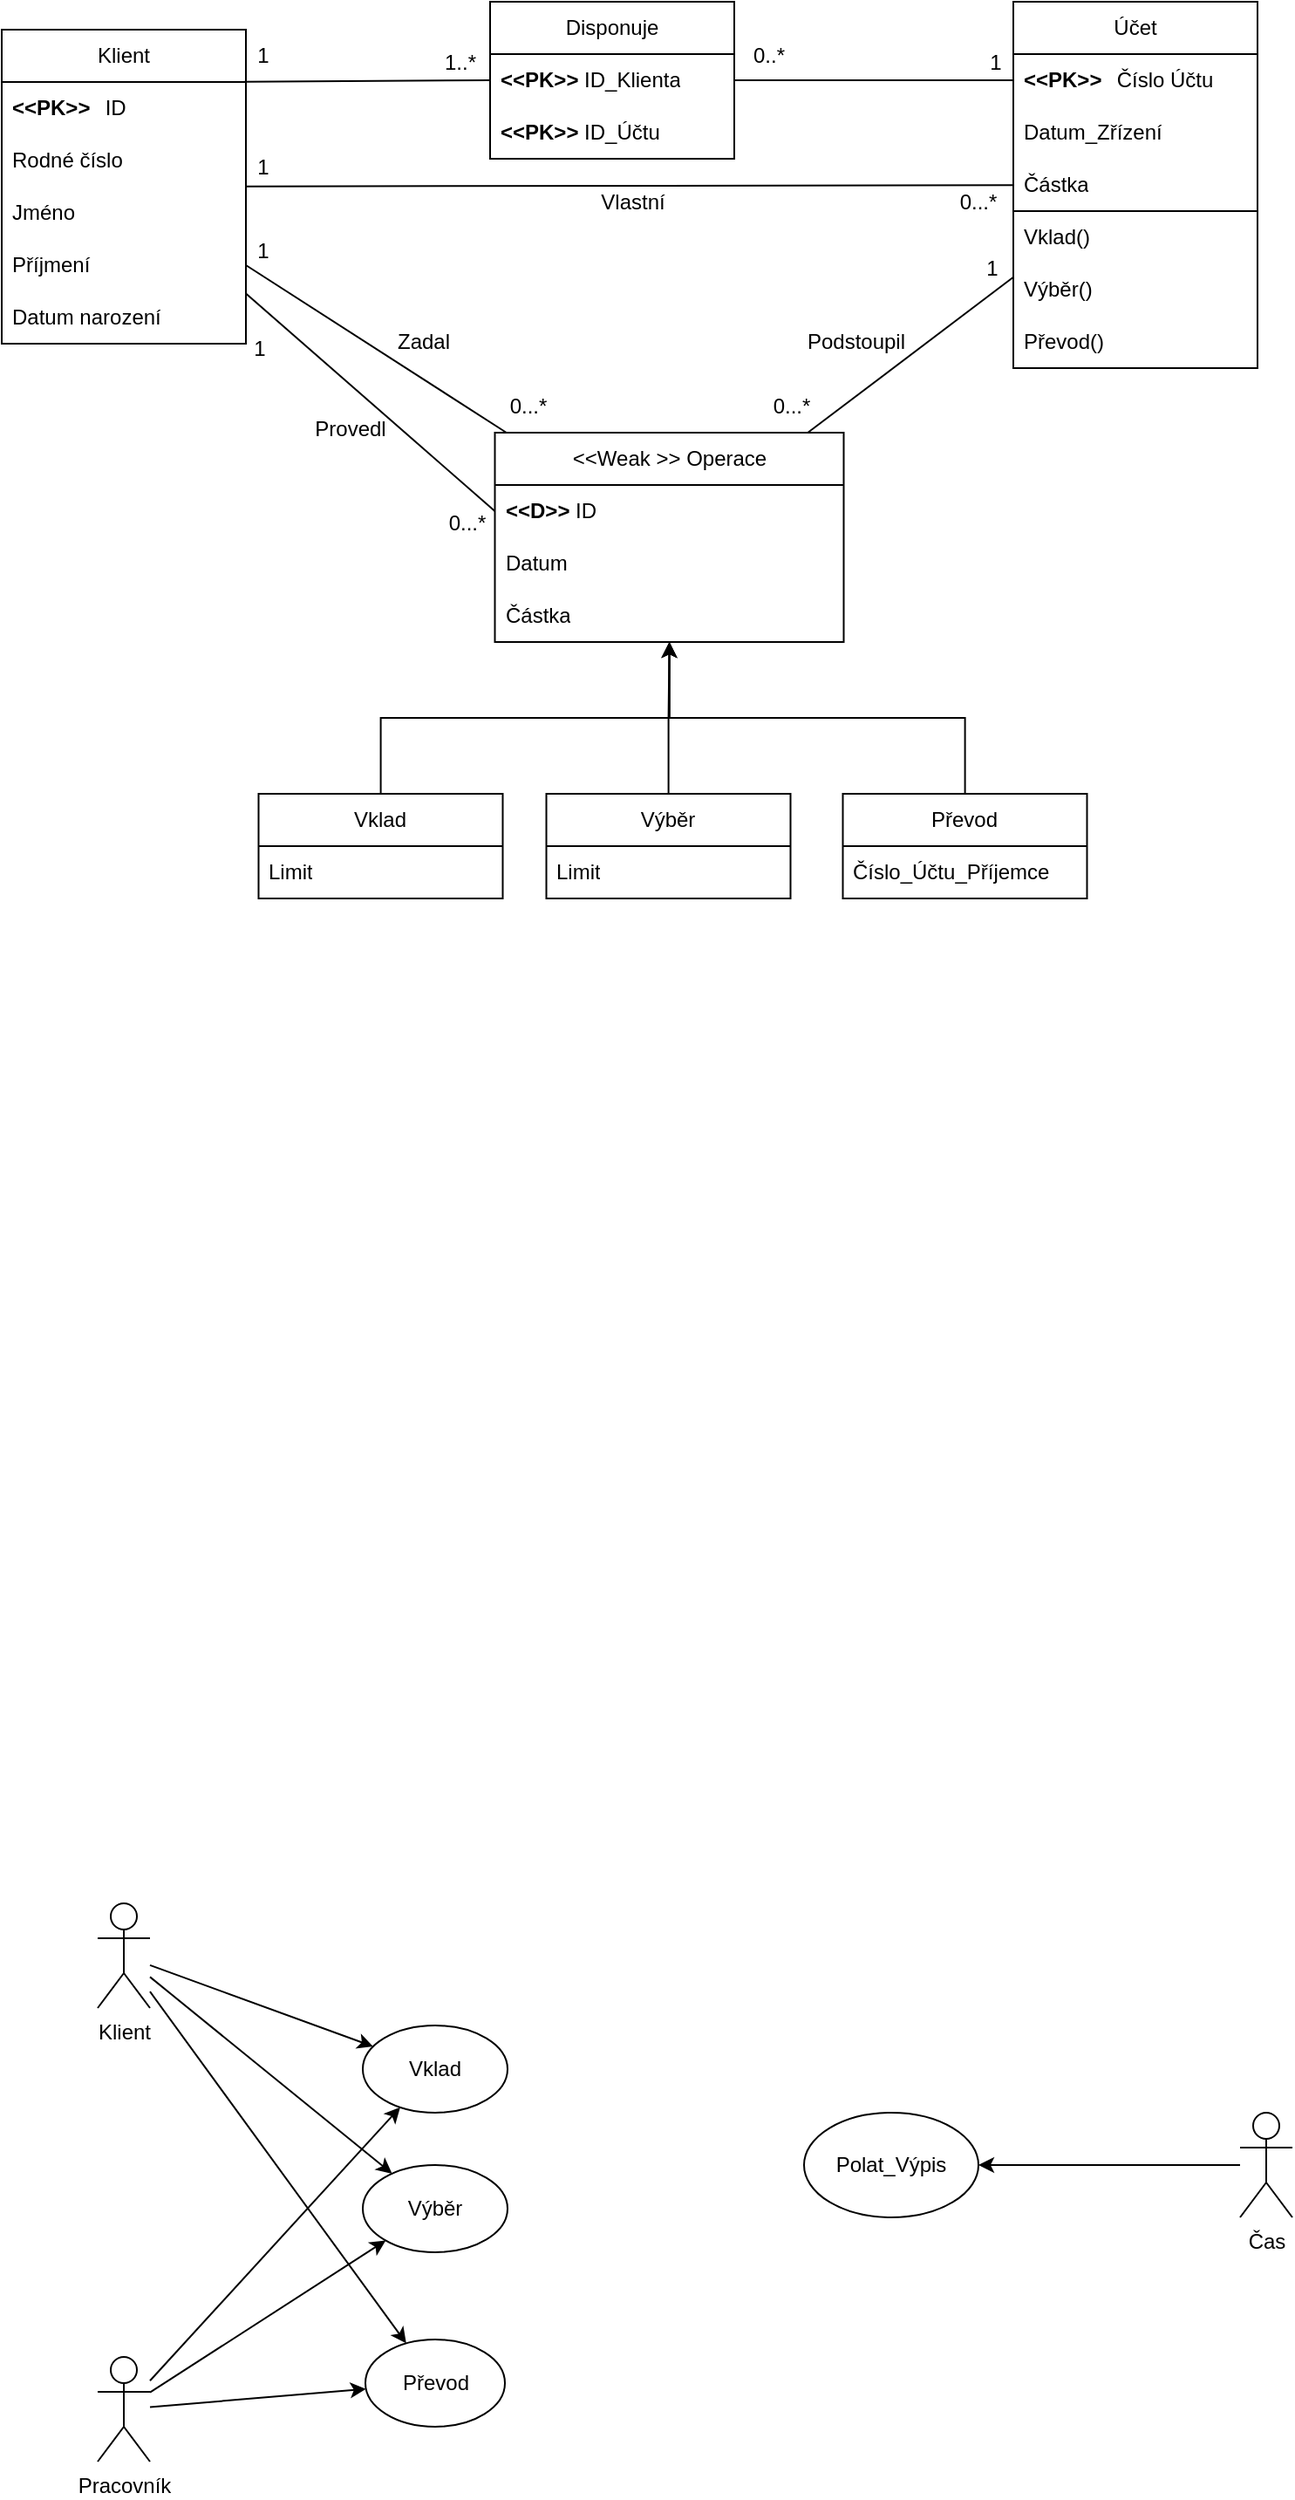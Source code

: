 <mxfile version="26.1.0">
  <diagram name="Page-1" id="2iz41HASUxWJrqXF7Jjo">
    <mxGraphModel dx="1235" dy="614" grid="1" gridSize="10" guides="1" tooltips="1" connect="1" arrows="1" fold="1" page="1" pageScale="1" pageWidth="850" pageHeight="1100" math="0" shadow="0">
      <root>
        <mxCell id="0" />
        <mxCell id="1" parent="0" />
        <mxCell id="tFquaYO4ZpzdXAOgKB9p-1" value="Klient" style="swimlane;fontStyle=0;childLayout=stackLayout;horizontal=1;startSize=30;horizontalStack=0;resizeParent=1;resizeParentMax=0;resizeLast=0;collapsible=1;marginBottom=0;whiteSpace=wrap;html=1;" parent="1" vertex="1">
          <mxGeometry x="30" y="136" width="140" height="180" as="geometry" />
        </mxCell>
        <mxCell id="tFquaYO4ZpzdXAOgKB9p-5" value="&lt;b&gt;&amp;lt;&amp;lt;PK&amp;gt;&amp;gt;&lt;/b&gt;&lt;span style=&quot;white-space: pre;&quot;&gt;&#x9;&lt;/span&gt;ID" style="text;strokeColor=none;fillColor=none;align=left;verticalAlign=middle;spacingLeft=4;spacingRight=4;overflow=hidden;points=[[0,0.5],[1,0.5]];portConstraint=eastwest;rotatable=0;whiteSpace=wrap;html=1;" parent="tFquaYO4ZpzdXAOgKB9p-1" vertex="1">
          <mxGeometry y="30" width="140" height="30" as="geometry" />
        </mxCell>
        <mxCell id="tFquaYO4ZpzdXAOgKB9p-11" value="Rodné číslo" style="text;strokeColor=none;fillColor=none;align=left;verticalAlign=middle;spacingLeft=4;spacingRight=4;overflow=hidden;points=[[0,0.5],[1,0.5]];portConstraint=eastwest;rotatable=0;whiteSpace=wrap;html=1;" parent="tFquaYO4ZpzdXAOgKB9p-1" vertex="1">
          <mxGeometry y="60" width="140" height="30" as="geometry" />
        </mxCell>
        <mxCell id="tFquaYO4ZpzdXAOgKB9p-2" value="&lt;div&gt;Jméno&lt;/div&gt;" style="text;strokeColor=none;fillColor=none;align=left;verticalAlign=middle;spacingLeft=4;spacingRight=4;overflow=hidden;points=[[0,0.5],[1,0.5]];portConstraint=eastwest;rotatable=0;whiteSpace=wrap;html=1;" parent="tFquaYO4ZpzdXAOgKB9p-1" vertex="1">
          <mxGeometry y="90" width="140" height="30" as="geometry" />
        </mxCell>
        <mxCell id="tFquaYO4ZpzdXAOgKB9p-3" value="Příjmení" style="text;strokeColor=none;fillColor=none;align=left;verticalAlign=middle;spacingLeft=4;spacingRight=4;overflow=hidden;points=[[0,0.5],[1,0.5]];portConstraint=eastwest;rotatable=0;whiteSpace=wrap;html=1;" parent="tFquaYO4ZpzdXAOgKB9p-1" vertex="1">
          <mxGeometry y="120" width="140" height="30" as="geometry" />
        </mxCell>
        <mxCell id="tFquaYO4ZpzdXAOgKB9p-4" value="Datum narození" style="text;strokeColor=none;fillColor=none;align=left;verticalAlign=middle;spacingLeft=4;spacingRight=4;overflow=hidden;points=[[0,0.5],[1,0.5]];portConstraint=eastwest;rotatable=0;whiteSpace=wrap;html=1;" parent="tFquaYO4ZpzdXAOgKB9p-1" vertex="1">
          <mxGeometry y="150" width="140" height="30" as="geometry" />
        </mxCell>
        <mxCell id="tFquaYO4ZpzdXAOgKB9p-7" value="Účet" style="swimlane;fontStyle=0;childLayout=stackLayout;horizontal=1;startSize=30;horizontalStack=0;resizeParent=1;resizeParentMax=0;resizeLast=0;collapsible=1;marginBottom=0;whiteSpace=wrap;html=1;" parent="1" vertex="1">
          <mxGeometry x="610" y="120" width="140" height="210" as="geometry" />
        </mxCell>
        <mxCell id="tFquaYO4ZpzdXAOgKB9p-8" value="&lt;b&gt;&amp;lt;&amp;lt;PK&amp;gt;&amp;gt;&lt;/b&gt;&lt;span style=&quot;white-space: pre;&quot;&gt;&#x9;&lt;/span&gt;Číslo Účtu" style="text;strokeColor=none;fillColor=none;align=left;verticalAlign=middle;spacingLeft=4;spacingRight=4;overflow=hidden;points=[[0,0.5],[1,0.5]];portConstraint=eastwest;rotatable=0;whiteSpace=wrap;html=1;" parent="tFquaYO4ZpzdXAOgKB9p-7" vertex="1">
          <mxGeometry y="30" width="140" height="30" as="geometry" />
        </mxCell>
        <mxCell id="TfEjfYJjB-LuL-JjxS13-36" value="Datum_Zřízení" style="text;strokeColor=none;fillColor=none;align=left;verticalAlign=middle;spacingLeft=4;spacingRight=4;overflow=hidden;points=[[0,0.5],[1,0.5]];portConstraint=eastwest;rotatable=0;whiteSpace=wrap;html=1;" vertex="1" parent="tFquaYO4ZpzdXAOgKB9p-7">
          <mxGeometry y="60" width="140" height="30" as="geometry" />
        </mxCell>
        <mxCell id="tFquaYO4ZpzdXAOgKB9p-9" value="Částka" style="text;strokeColor=none;fillColor=none;align=left;verticalAlign=middle;spacingLeft=4;spacingRight=4;overflow=hidden;points=[[0,0.5],[1,0.5]];portConstraint=eastwest;rotatable=0;whiteSpace=wrap;html=1;" parent="tFquaYO4ZpzdXAOgKB9p-7" vertex="1">
          <mxGeometry y="90" width="140" height="30" as="geometry" />
        </mxCell>
        <mxCell id="TfEjfYJjB-LuL-JjxS13-38" value="" style="endArrow=none;html=1;rounded=0;exitX=0;exitY=0.002;exitDx=0;exitDy=0;exitPerimeter=0;" edge="1" parent="tFquaYO4ZpzdXAOgKB9p-7" source="tFquaYO4ZpzdXAOgKB9p-16">
          <mxGeometry width="50" height="50" relative="1" as="geometry">
            <mxPoint x="-5" y="120" as="sourcePoint" />
            <mxPoint x="140" y="120" as="targetPoint" />
          </mxGeometry>
        </mxCell>
        <mxCell id="tFquaYO4ZpzdXAOgKB9p-16" value="Vklad()" style="text;strokeColor=none;fillColor=none;align=left;verticalAlign=middle;spacingLeft=4;spacingRight=4;overflow=hidden;points=[[0,0.5],[1,0.5]];portConstraint=eastwest;rotatable=0;whiteSpace=wrap;html=1;" parent="tFquaYO4ZpzdXAOgKB9p-7" vertex="1">
          <mxGeometry y="120" width="140" height="30" as="geometry" />
        </mxCell>
        <mxCell id="tFquaYO4ZpzdXAOgKB9p-17" value="Výběr()" style="text;strokeColor=none;fillColor=none;align=left;verticalAlign=middle;spacingLeft=4;spacingRight=4;overflow=hidden;points=[[0,0.5],[1,0.5]];portConstraint=eastwest;rotatable=0;whiteSpace=wrap;html=1;" parent="tFquaYO4ZpzdXAOgKB9p-7" vertex="1">
          <mxGeometry y="150" width="140" height="30" as="geometry" />
        </mxCell>
        <mxCell id="tFquaYO4ZpzdXAOgKB9p-18" value="Převod()" style="text;strokeColor=none;fillColor=none;align=left;verticalAlign=middle;spacingLeft=4;spacingRight=4;overflow=hidden;points=[[0,0.5],[1,0.5]];portConstraint=eastwest;rotatable=0;whiteSpace=wrap;html=1;" parent="tFquaYO4ZpzdXAOgKB9p-7" vertex="1">
          <mxGeometry y="180" width="140" height="30" as="geometry" />
        </mxCell>
        <mxCell id="L4FlYT_6IHy_hOZRAf8y-1" value="&amp;lt;&amp;lt;Weak &amp;gt;&amp;gt; Operace" style="swimlane;fontStyle=0;childLayout=stackLayout;horizontal=1;startSize=30;horizontalStack=0;resizeParent=1;resizeParentMax=0;resizeLast=0;collapsible=1;marginBottom=0;whiteSpace=wrap;html=1;" parent="1" vertex="1">
          <mxGeometry x="312.75" y="367" width="200" height="120" as="geometry" />
        </mxCell>
        <mxCell id="L4FlYT_6IHy_hOZRAf8y-2" value="&lt;b&gt;&amp;lt;&amp;lt;D&amp;gt;&amp;gt;&amp;nbsp;&lt;/b&gt;ID" style="text;strokeColor=none;fillColor=none;align=left;verticalAlign=middle;spacingLeft=4;spacingRight=4;overflow=hidden;points=[[0,0.5],[1,0.5]];portConstraint=eastwest;rotatable=0;whiteSpace=wrap;html=1;" parent="L4FlYT_6IHy_hOZRAf8y-1" vertex="1">
          <mxGeometry y="30" width="200" height="30" as="geometry" />
        </mxCell>
        <mxCell id="L4FlYT_6IHy_hOZRAf8y-4" value="&lt;div&gt;Datum&lt;/div&gt;" style="text;strokeColor=none;fillColor=none;align=left;verticalAlign=middle;spacingLeft=4;spacingRight=4;overflow=hidden;points=[[0,0.5],[1,0.5]];portConstraint=eastwest;rotatable=0;whiteSpace=wrap;html=1;" parent="L4FlYT_6IHy_hOZRAf8y-1" vertex="1">
          <mxGeometry y="60" width="200" height="30" as="geometry" />
        </mxCell>
        <mxCell id="L4FlYT_6IHy_hOZRAf8y-6" value="Částka" style="text;strokeColor=none;fillColor=none;align=left;verticalAlign=middle;spacingLeft=4;spacingRight=4;overflow=hidden;points=[[0,0.5],[1,0.5]];portConstraint=eastwest;rotatable=0;whiteSpace=wrap;html=1;" parent="L4FlYT_6IHy_hOZRAf8y-1" vertex="1">
          <mxGeometry y="90" width="200" height="30" as="geometry" />
        </mxCell>
        <mxCell id="TfEjfYJjB-LuL-JjxS13-3" value="" style="endArrow=none;html=1;rounded=0;" edge="1" parent="1" source="tFquaYO4ZpzdXAOgKB9p-1" target="tFquaYO4ZpzdXAOgKB9p-7">
          <mxGeometry width="50" height="50" relative="1" as="geometry">
            <mxPoint x="400" y="300" as="sourcePoint" />
            <mxPoint x="340" y="260" as="targetPoint" />
          </mxGeometry>
        </mxCell>
        <mxCell id="TfEjfYJjB-LuL-JjxS13-6" value="" style="endArrow=none;html=1;rounded=0;" edge="1" parent="1" source="tFquaYO4ZpzdXAOgKB9p-1" target="L4FlYT_6IHy_hOZRAf8y-1">
          <mxGeometry width="50" height="50" relative="1" as="geometry">
            <mxPoint x="420" y="360" as="sourcePoint" />
            <mxPoint x="470" y="310" as="targetPoint" />
          </mxGeometry>
        </mxCell>
        <mxCell id="TfEjfYJjB-LuL-JjxS13-7" value="" style="endArrow=none;html=1;rounded=0;" edge="1" parent="1" source="tFquaYO4ZpzdXAOgKB9p-7" target="L4FlYT_6IHy_hOZRAf8y-1">
          <mxGeometry width="50" height="50" relative="1" as="geometry">
            <mxPoint x="280" y="395" as="sourcePoint" />
            <mxPoint x="600" y="395" as="targetPoint" />
          </mxGeometry>
        </mxCell>
        <mxCell id="TfEjfYJjB-LuL-JjxS13-8" value="1" style="text;html=1;align=center;verticalAlign=middle;whiteSpace=wrap;rounded=0;" vertex="1" parent="1">
          <mxGeometry x="150" y="248" width="60" height="30" as="geometry" />
        </mxCell>
        <mxCell id="TfEjfYJjB-LuL-JjxS13-9" value="0...*" style="text;html=1;align=center;verticalAlign=middle;whiteSpace=wrap;rounded=0;" vertex="1" parent="1">
          <mxGeometry x="560" y="220" width="60" height="30" as="geometry" />
        </mxCell>
        <mxCell id="TfEjfYJjB-LuL-JjxS13-10" value="1" style="text;html=1;align=center;verticalAlign=middle;whiteSpace=wrap;rounded=0;" vertex="1" parent="1">
          <mxGeometry x="570" y="140" width="60" height="30" as="geometry" />
        </mxCell>
        <mxCell id="TfEjfYJjB-LuL-JjxS13-11" value="0...*" style="text;html=1;align=center;verticalAlign=middle;whiteSpace=wrap;rounded=0;" vertex="1" parent="1">
          <mxGeometry x="452.75" y="337" width="60" height="30" as="geometry" />
        </mxCell>
        <mxCell id="TfEjfYJjB-LuL-JjxS13-12" value="1" style="text;html=1;align=center;verticalAlign=middle;whiteSpace=wrap;rounded=0;" vertex="1" parent="1">
          <mxGeometry x="150" y="200" width="60" height="30" as="geometry" />
        </mxCell>
        <mxCell id="TfEjfYJjB-LuL-JjxS13-15" value="0...*" style="text;html=1;align=center;verticalAlign=middle;whiteSpace=wrap;rounded=0;" vertex="1" parent="1">
          <mxGeometry x="302" y="337" width="60" height="30" as="geometry" />
        </mxCell>
        <mxCell id="TfEjfYJjB-LuL-JjxS13-35" style="edgeStyle=orthogonalEdgeStyle;rounded=0;orthogonalLoop=1;jettySize=auto;html=1;" edge="1" parent="1" source="TfEjfYJjB-LuL-JjxS13-16" target="L4FlYT_6IHy_hOZRAf8y-1">
          <mxGeometry relative="1" as="geometry" />
        </mxCell>
        <mxCell id="TfEjfYJjB-LuL-JjxS13-16" value="Vklad" style="swimlane;fontStyle=0;childLayout=stackLayout;horizontal=1;startSize=30;horizontalStack=0;resizeParent=1;resizeParentMax=0;resizeLast=0;collapsible=1;marginBottom=0;whiteSpace=wrap;html=1;" vertex="1" parent="1">
          <mxGeometry x="177.25" y="574" width="140" height="60" as="geometry" />
        </mxCell>
        <mxCell id="TfEjfYJjB-LuL-JjxS13-17" value="Limit" style="text;strokeColor=none;fillColor=none;align=left;verticalAlign=middle;spacingLeft=4;spacingRight=4;overflow=hidden;points=[[0,0.5],[1,0.5]];portConstraint=eastwest;rotatable=0;whiteSpace=wrap;html=1;" vertex="1" parent="TfEjfYJjB-LuL-JjxS13-16">
          <mxGeometry y="30" width="140" height="30" as="geometry" />
        </mxCell>
        <mxCell id="TfEjfYJjB-LuL-JjxS13-34" style="edgeStyle=orthogonalEdgeStyle;rounded=0;orthogonalLoop=1;jettySize=auto;html=1;" edge="1" parent="1" source="TfEjfYJjB-LuL-JjxS13-20" target="L4FlYT_6IHy_hOZRAf8y-1">
          <mxGeometry relative="1" as="geometry" />
        </mxCell>
        <mxCell id="TfEjfYJjB-LuL-JjxS13-20" value="Výběr" style="swimlane;fontStyle=0;childLayout=stackLayout;horizontal=1;startSize=30;horizontalStack=0;resizeParent=1;resizeParentMax=0;resizeLast=0;collapsible=1;marginBottom=0;whiteSpace=wrap;html=1;" vertex="1" parent="1">
          <mxGeometry x="342.25" y="574" width="140" height="60" as="geometry" />
        </mxCell>
        <mxCell id="TfEjfYJjB-LuL-JjxS13-21" value="Limit" style="text;strokeColor=none;fillColor=none;align=left;verticalAlign=middle;spacingLeft=4;spacingRight=4;overflow=hidden;points=[[0,0.5],[1,0.5]];portConstraint=eastwest;rotatable=0;whiteSpace=wrap;html=1;" vertex="1" parent="TfEjfYJjB-LuL-JjxS13-20">
          <mxGeometry y="30" width="140" height="30" as="geometry" />
        </mxCell>
        <mxCell id="TfEjfYJjB-LuL-JjxS13-33" style="edgeStyle=orthogonalEdgeStyle;rounded=0;orthogonalLoop=1;jettySize=auto;html=1;" edge="1" parent="1" source="TfEjfYJjB-LuL-JjxS13-23" target="L4FlYT_6IHy_hOZRAf8y-1">
          <mxGeometry relative="1" as="geometry" />
        </mxCell>
        <mxCell id="TfEjfYJjB-LuL-JjxS13-23" value="Převod" style="swimlane;fontStyle=0;childLayout=stackLayout;horizontal=1;startSize=30;horizontalStack=0;resizeParent=1;resizeParentMax=0;resizeLast=0;collapsible=1;marginBottom=0;whiteSpace=wrap;html=1;" vertex="1" parent="1">
          <mxGeometry x="512.25" y="574" width="140" height="60" as="geometry" />
        </mxCell>
        <mxCell id="TfEjfYJjB-LuL-JjxS13-24" value="Číslo_Účtu_Příjemce" style="text;strokeColor=none;fillColor=none;align=left;verticalAlign=middle;spacingLeft=4;spacingRight=4;overflow=hidden;points=[[0,0.5],[1,0.5]];portConstraint=eastwest;rotatable=0;whiteSpace=wrap;html=1;" vertex="1" parent="TfEjfYJjB-LuL-JjxS13-23">
          <mxGeometry y="30" width="140" height="30" as="geometry" />
        </mxCell>
        <mxCell id="TfEjfYJjB-LuL-JjxS13-39" value="Vlastní" style="text;html=1;align=center;verticalAlign=middle;whiteSpace=wrap;rounded=0;" vertex="1" parent="1">
          <mxGeometry x="362" y="220" width="60" height="30" as="geometry" />
        </mxCell>
        <mxCell id="TfEjfYJjB-LuL-JjxS13-40" value="Provedl" style="text;html=1;align=center;verticalAlign=middle;whiteSpace=wrap;rounded=0;" vertex="1" parent="1">
          <mxGeometry x="200" y="350" width="60" height="30" as="geometry" />
        </mxCell>
        <mxCell id="TfEjfYJjB-LuL-JjxS13-41" value="Podstoupil" style="text;html=1;align=center;verticalAlign=middle;whiteSpace=wrap;rounded=0;" vertex="1" parent="1">
          <mxGeometry x="490" y="300" width="60" height="30" as="geometry" />
        </mxCell>
        <mxCell id="TfEjfYJjB-LuL-JjxS13-43" value="Zadal" style="text;html=1;align=center;verticalAlign=middle;whiteSpace=wrap;rounded=0;" vertex="1" parent="1">
          <mxGeometry x="242" y="300" width="60" height="30" as="geometry" />
        </mxCell>
        <mxCell id="TfEjfYJjB-LuL-JjxS13-48" value="Disponuje" style="swimlane;fontStyle=0;childLayout=stackLayout;horizontal=1;startSize=30;horizontalStack=0;resizeParent=1;resizeParentMax=0;resizeLast=0;collapsible=1;marginBottom=0;whiteSpace=wrap;html=1;" vertex="1" parent="1">
          <mxGeometry x="310" y="120" width="140" height="90" as="geometry" />
        </mxCell>
        <mxCell id="TfEjfYJjB-LuL-JjxS13-49" value="&lt;b&gt;&amp;lt;&amp;lt;PK&amp;gt;&amp;gt; &lt;/b&gt;ID_Klienta" style="text;strokeColor=none;fillColor=none;align=left;verticalAlign=middle;spacingLeft=4;spacingRight=4;overflow=hidden;points=[[0,0.5],[1,0.5]];portConstraint=eastwest;rotatable=0;whiteSpace=wrap;html=1;" vertex="1" parent="TfEjfYJjB-LuL-JjxS13-48">
          <mxGeometry y="30" width="140" height="30" as="geometry" />
        </mxCell>
        <mxCell id="TfEjfYJjB-LuL-JjxS13-50" value="&lt;b&gt;&amp;lt;&amp;lt;PK&amp;gt;&amp;gt; &lt;/b&gt;ID_Účtu" style="text;strokeColor=none;fillColor=none;align=left;verticalAlign=middle;spacingLeft=4;spacingRight=4;overflow=hidden;points=[[0,0.5],[1,0.5]];portConstraint=eastwest;rotatable=0;whiteSpace=wrap;html=1;" vertex="1" parent="TfEjfYJjB-LuL-JjxS13-48">
          <mxGeometry y="60" width="140" height="30" as="geometry" />
        </mxCell>
        <mxCell id="TfEjfYJjB-LuL-JjxS13-52" value="" style="endArrow=none;html=1;rounded=0;exitX=0.994;exitY=0.166;exitDx=0;exitDy=0;entryX=0;entryY=0.5;entryDx=0;entryDy=0;exitPerimeter=0;" edge="1" parent="1" source="tFquaYO4ZpzdXAOgKB9p-1" target="TfEjfYJjB-LuL-JjxS13-49">
          <mxGeometry width="50" height="50" relative="1" as="geometry">
            <mxPoint x="30" y="270" as="sourcePoint" />
            <mxPoint x="140" y="230" as="targetPoint" />
          </mxGeometry>
        </mxCell>
        <mxCell id="TfEjfYJjB-LuL-JjxS13-53" value="" style="endArrow=none;html=1;rounded=0;entryX=1;entryY=0.5;entryDx=0;entryDy=0;exitX=0;exitY=0.5;exitDx=0;exitDy=0;" edge="1" parent="1" source="tFquaYO4ZpzdXAOgKB9p-8" target="TfEjfYJjB-LuL-JjxS13-49">
          <mxGeometry width="50" height="50" relative="1" as="geometry">
            <mxPoint x="150" y="240" as="sourcePoint" />
            <mxPoint x="200" y="190" as="targetPoint" />
          </mxGeometry>
        </mxCell>
        <mxCell id="TfEjfYJjB-LuL-JjxS13-56" value="1" style="text;html=1;align=center;verticalAlign=middle;whiteSpace=wrap;rounded=0;" vertex="1" parent="1">
          <mxGeometry x="150" y="136" width="60" height="30" as="geometry" />
        </mxCell>
        <mxCell id="TfEjfYJjB-LuL-JjxS13-57" value="1..*" style="text;html=1;align=center;verticalAlign=middle;whiteSpace=wrap;rounded=0;" vertex="1" parent="1">
          <mxGeometry x="262.75" y="140" width="60" height="30" as="geometry" />
        </mxCell>
        <mxCell id="TfEjfYJjB-LuL-JjxS13-58" value="0..*" style="text;html=1;align=center;verticalAlign=middle;whiteSpace=wrap;rounded=0;" vertex="1" parent="1">
          <mxGeometry x="440" y="136" width="60" height="30" as="geometry" />
        </mxCell>
        <mxCell id="TfEjfYJjB-LuL-JjxS13-63" value="" style="endArrow=none;html=1;rounded=0;exitX=0;exitY=0.5;exitDx=0;exitDy=0;" edge="1" parent="1" source="L4FlYT_6IHy_hOZRAf8y-2" target="tFquaYO4ZpzdXAOgKB9p-1">
          <mxGeometry width="50" height="50" relative="1" as="geometry">
            <mxPoint x="320" y="360" as="sourcePoint" />
            <mxPoint x="370" y="310" as="targetPoint" />
          </mxGeometry>
        </mxCell>
        <mxCell id="TfEjfYJjB-LuL-JjxS13-64" style="edgeStyle=orthogonalEdgeStyle;rounded=0;orthogonalLoop=1;jettySize=auto;html=1;exitX=0.5;exitY=1;exitDx=0;exitDy=0;" edge="1" parent="1" source="TfEjfYJjB-LuL-JjxS13-40" target="TfEjfYJjB-LuL-JjxS13-40">
          <mxGeometry relative="1" as="geometry" />
        </mxCell>
        <mxCell id="TfEjfYJjB-LuL-JjxS13-65" value="0...*" style="text;html=1;align=center;verticalAlign=middle;whiteSpace=wrap;rounded=0;" vertex="1" parent="1">
          <mxGeometry x="267" y="404" width="60" height="30" as="geometry" />
        </mxCell>
        <mxCell id="TfEjfYJjB-LuL-JjxS13-67" value="1" style="text;html=1;align=center;verticalAlign=middle;whiteSpace=wrap;rounded=0;" vertex="1" parent="1">
          <mxGeometry x="148" y="304" width="60" height="30" as="geometry" />
        </mxCell>
        <mxCell id="TfEjfYJjB-LuL-JjxS13-70" value="1" style="text;html=1;align=center;verticalAlign=middle;whiteSpace=wrap;rounded=0;" vertex="1" parent="1">
          <mxGeometry x="568" y="258" width="60" height="30" as="geometry" />
        </mxCell>
        <mxCell id="TfEjfYJjB-LuL-JjxS13-71" value="Klient" style="shape=umlActor;verticalLabelPosition=bottom;verticalAlign=top;html=1;outlineConnect=0;" vertex="1" parent="1">
          <mxGeometry x="85" y="1210" width="30" height="60" as="geometry" />
        </mxCell>
        <mxCell id="TfEjfYJjB-LuL-JjxS13-72" value="Pracovník" style="shape=umlActor;verticalLabelPosition=bottom;verticalAlign=top;html=1;outlineConnect=0;" vertex="1" parent="1">
          <mxGeometry x="85" y="1470" width="30" height="60" as="geometry" />
        </mxCell>
        <mxCell id="TfEjfYJjB-LuL-JjxS13-73" value="Čas" style="shape=umlActor;verticalLabelPosition=bottom;verticalAlign=top;html=1;outlineConnect=0;" vertex="1" parent="1">
          <mxGeometry x="740" y="1330" width="30" height="60" as="geometry" />
        </mxCell>
        <mxCell id="TfEjfYJjB-LuL-JjxS13-76" value="Vklad" style="ellipse;whiteSpace=wrap;html=1;" vertex="1" parent="1">
          <mxGeometry x="237" y="1280" width="83" height="50" as="geometry" />
        </mxCell>
        <mxCell id="TfEjfYJjB-LuL-JjxS13-77" value="Výběr" style="ellipse;whiteSpace=wrap;html=1;" vertex="1" parent="1">
          <mxGeometry x="237" y="1360" width="83" height="50" as="geometry" />
        </mxCell>
        <mxCell id="TfEjfYJjB-LuL-JjxS13-78" value="Převod" style="ellipse;whiteSpace=wrap;html=1;" vertex="1" parent="1">
          <mxGeometry x="238.5" y="1460" width="80" height="50" as="geometry" />
        </mxCell>
        <mxCell id="TfEjfYJjB-LuL-JjxS13-80" value="" style="endArrow=classic;html=1;rounded=0;" edge="1" parent="1" source="TfEjfYJjB-LuL-JjxS13-72" target="TfEjfYJjB-LuL-JjxS13-78">
          <mxGeometry width="50" height="50" relative="1" as="geometry">
            <mxPoint x="270" y="1570" as="sourcePoint" />
            <mxPoint x="320" y="1520" as="targetPoint" />
          </mxGeometry>
        </mxCell>
        <mxCell id="TfEjfYJjB-LuL-JjxS13-81" value="" style="endArrow=classic;html=1;rounded=0;" edge="1" parent="1" source="TfEjfYJjB-LuL-JjxS13-72" target="TfEjfYJjB-LuL-JjxS13-77">
          <mxGeometry width="50" height="50" relative="1" as="geometry">
            <mxPoint x="270" y="1440" as="sourcePoint" />
            <mxPoint x="320" y="1390" as="targetPoint" />
          </mxGeometry>
        </mxCell>
        <mxCell id="TfEjfYJjB-LuL-JjxS13-83" value="" style="endArrow=classic;html=1;rounded=0;" edge="1" parent="1" source="TfEjfYJjB-LuL-JjxS13-72" target="TfEjfYJjB-LuL-JjxS13-76">
          <mxGeometry width="50" height="50" relative="1" as="geometry">
            <mxPoint x="270" y="1380" as="sourcePoint" />
            <mxPoint x="320" y="1330" as="targetPoint" />
          </mxGeometry>
        </mxCell>
        <mxCell id="TfEjfYJjB-LuL-JjxS13-84" value="" style="endArrow=classic;html=1;rounded=0;" edge="1" parent="1" source="TfEjfYJjB-LuL-JjxS13-71" target="TfEjfYJjB-LuL-JjxS13-76">
          <mxGeometry width="50" height="50" relative="1" as="geometry">
            <mxPoint x="270" y="1380" as="sourcePoint" />
            <mxPoint x="320" y="1330" as="targetPoint" />
          </mxGeometry>
        </mxCell>
        <mxCell id="TfEjfYJjB-LuL-JjxS13-85" value="" style="endArrow=classic;html=1;rounded=0;" edge="1" parent="1" source="TfEjfYJjB-LuL-JjxS13-71" target="TfEjfYJjB-LuL-JjxS13-77">
          <mxGeometry width="50" height="50" relative="1" as="geometry">
            <mxPoint x="270" y="1380" as="sourcePoint" />
            <mxPoint x="320" y="1330" as="targetPoint" />
          </mxGeometry>
        </mxCell>
        <mxCell id="TfEjfYJjB-LuL-JjxS13-86" value="" style="endArrow=classic;html=1;rounded=0;" edge="1" parent="1" source="TfEjfYJjB-LuL-JjxS13-71" target="TfEjfYJjB-LuL-JjxS13-78">
          <mxGeometry width="50" height="50" relative="1" as="geometry">
            <mxPoint x="270" y="1380" as="sourcePoint" />
            <mxPoint x="320" y="1330" as="targetPoint" />
          </mxGeometry>
        </mxCell>
        <mxCell id="TfEjfYJjB-LuL-JjxS13-87" value="Polat_Výpis" style="ellipse;whiteSpace=wrap;html=1;" vertex="1" parent="1">
          <mxGeometry x="490" y="1330" width="100" height="60" as="geometry" />
        </mxCell>
        <mxCell id="TfEjfYJjB-LuL-JjxS13-88" value="" style="endArrow=classic;html=1;rounded=0;" edge="1" parent="1" source="TfEjfYJjB-LuL-JjxS13-73" target="TfEjfYJjB-LuL-JjxS13-87">
          <mxGeometry width="50" height="50" relative="1" as="geometry">
            <mxPoint x="260" y="1360" as="sourcePoint" />
            <mxPoint x="310" y="1310" as="targetPoint" />
          </mxGeometry>
        </mxCell>
      </root>
    </mxGraphModel>
  </diagram>
</mxfile>
